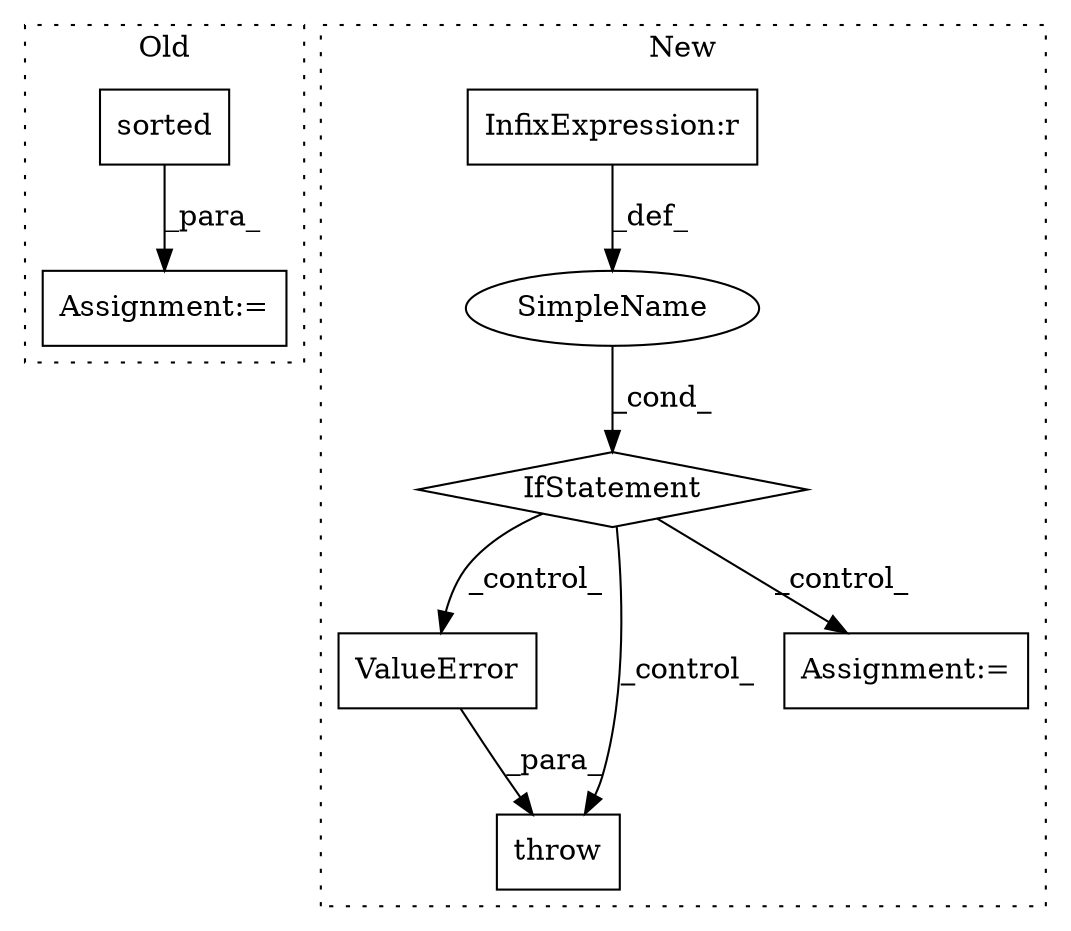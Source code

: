 digraph G {
subgraph cluster0 {
1 [label="sorted" a="32" s="2952,2991" l="7,1" shape="box"];
4 [label="Assignment:=" a="7" s="2951" l="1" shape="box"];
label = "Old";
style="dotted";
}
subgraph cluster1 {
2 [label="ValueError" a="32" s="355,416" l="11,1" shape="box"];
3 [label="throw" a="53" s="349" l="6" shape="box"];
5 [label="IfStatement" a="25" s="311,339" l="4,2" shape="diamond"];
6 [label="SimpleName" a="42" s="" l="" shape="ellipse"];
7 [label="InfixExpression:r" a="27" s="325" l="4" shape="box"];
8 [label="Assignment:=" a="7" s="744" l="1" shape="box"];
label = "New";
style="dotted";
}
1 -> 4 [label="_para_"];
2 -> 3 [label="_para_"];
5 -> 3 [label="_control_"];
5 -> 8 [label="_control_"];
5 -> 2 [label="_control_"];
6 -> 5 [label="_cond_"];
7 -> 6 [label="_def_"];
}